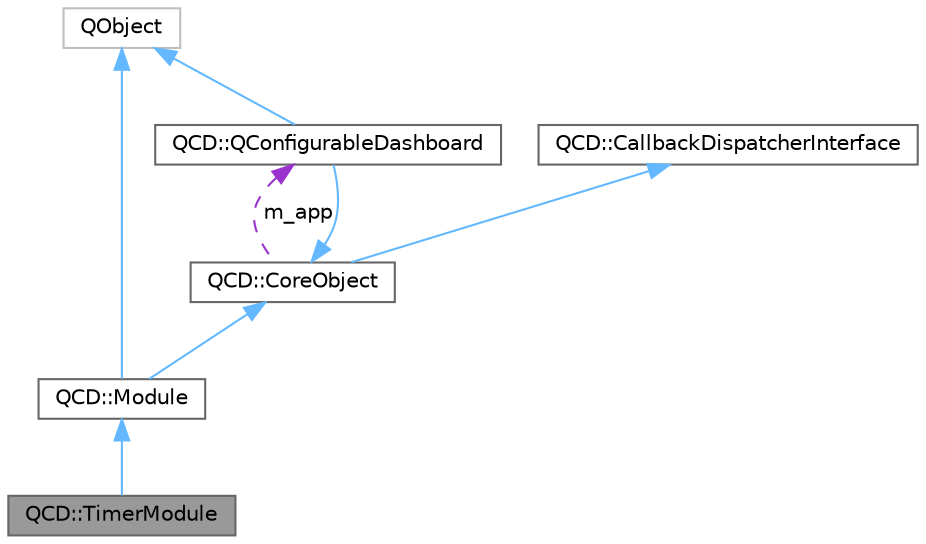 digraph "QCD::TimerModule"
{
 // LATEX_PDF_SIZE
  bgcolor="transparent";
  edge [fontname=Helvetica,fontsize=10,labelfontname=Helvetica,labelfontsize=10];
  node [fontname=Helvetica,fontsize=10,shape=box,height=0.2,width=0.4];
  Node1 [label="QCD::TimerModule",height=0.2,width=0.4,color="gray40", fillcolor="grey60", style="filled", fontcolor="black",tooltip="Base Module that allows for a custom update rate."];
  Node2 -> Node1 [dir="back",color="steelblue1",style="solid"];
  Node2 [label="QCD::Module",height=0.2,width=0.4,color="gray40", fillcolor="white", style="filled",URL="$classQCD_1_1Module.html",tooltip="Base class for all modules."];
  Node3 -> Node2 [dir="back",color="steelblue1",style="solid"];
  Node3 [label="QObject",height=0.2,width=0.4,color="grey75", fillcolor="white", style="filled",tooltip=" "];
  Node4 -> Node2 [dir="back",color="steelblue1",style="solid"];
  Node4 [label="QCD::CoreObject",height=0.2,width=0.4,color="gray40", fillcolor="white", style="filled",URL="$classQCD_1_1CoreObject.html",tooltip="core object extended by all QCD classes"];
  Node5 -> Node4 [dir="back",color="steelblue1",style="solid"];
  Node5 [label="QCD::CallbackDispatcherInterface",height=0.2,width=0.4,color="gray40", fillcolor="white", style="filled",URL="$classQCD_1_1CallbackDispatcherInterface.html",tooltip="Interface definition for callback dispatchers."];
  Node6 -> Node4 [dir="back",color="darkorchid3",style="dashed",label=" m_app" ];
  Node6 [label="QCD::QConfigurableDashboard",height=0.2,width=0.4,color="gray40", fillcolor="white", style="filled",URL="$classQCD_1_1QConfigurableDashboard.html",tooltip="core class for running a QCD dashboard application."];
  Node3 -> Node6 [dir="back",color="steelblue1",style="solid"];
  Node4 -> Node6 [dir="back",color="steelblue1",style="solid"];
}
